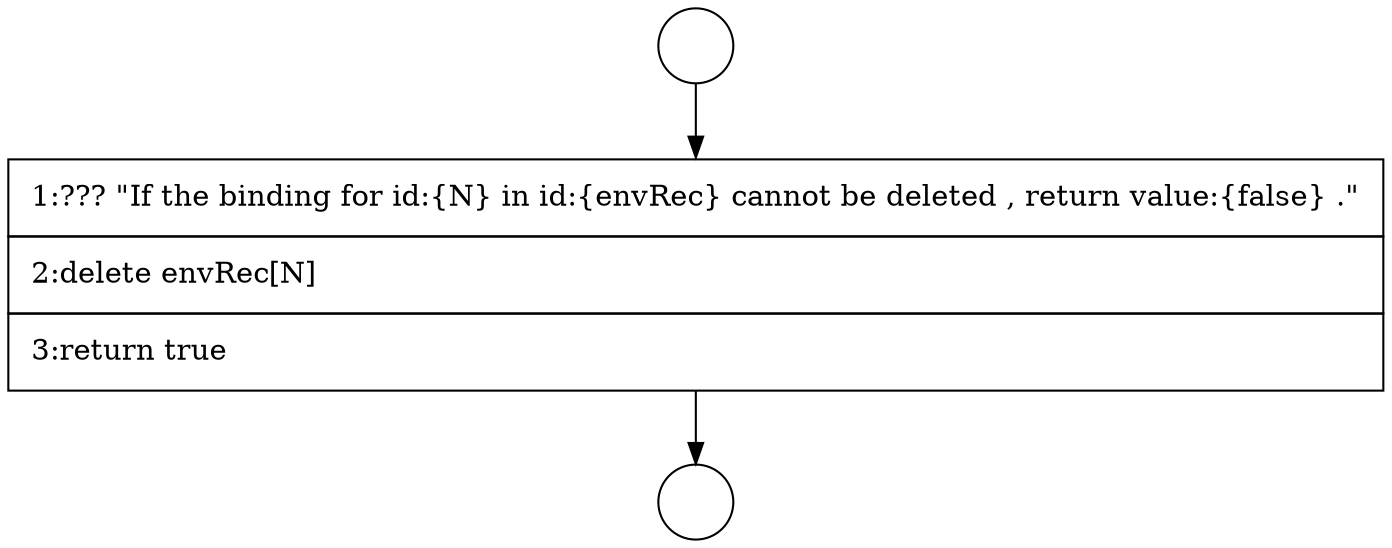 digraph {
  node1547 [shape=circle label=" " color="black" fillcolor="white" style=filled]
  node1549 [shape=none, margin=0, label=<<font color="black">
    <table border="0" cellborder="1" cellspacing="0" cellpadding="10">
      <tr><td align="left">1:??? &quot;If the binding for id:{N} in id:{envRec} cannot be deleted , return value:{false} .&quot;</td></tr>
      <tr><td align="left">2:delete envRec[N]</td></tr>
      <tr><td align="left">3:return true</td></tr>
    </table>
  </font>> color="black" fillcolor="white" style=filled]
  node1548 [shape=circle label=" " color="black" fillcolor="white" style=filled]
  node1547 -> node1549 [ color="black"]
  node1549 -> node1548 [ color="black"]
}
